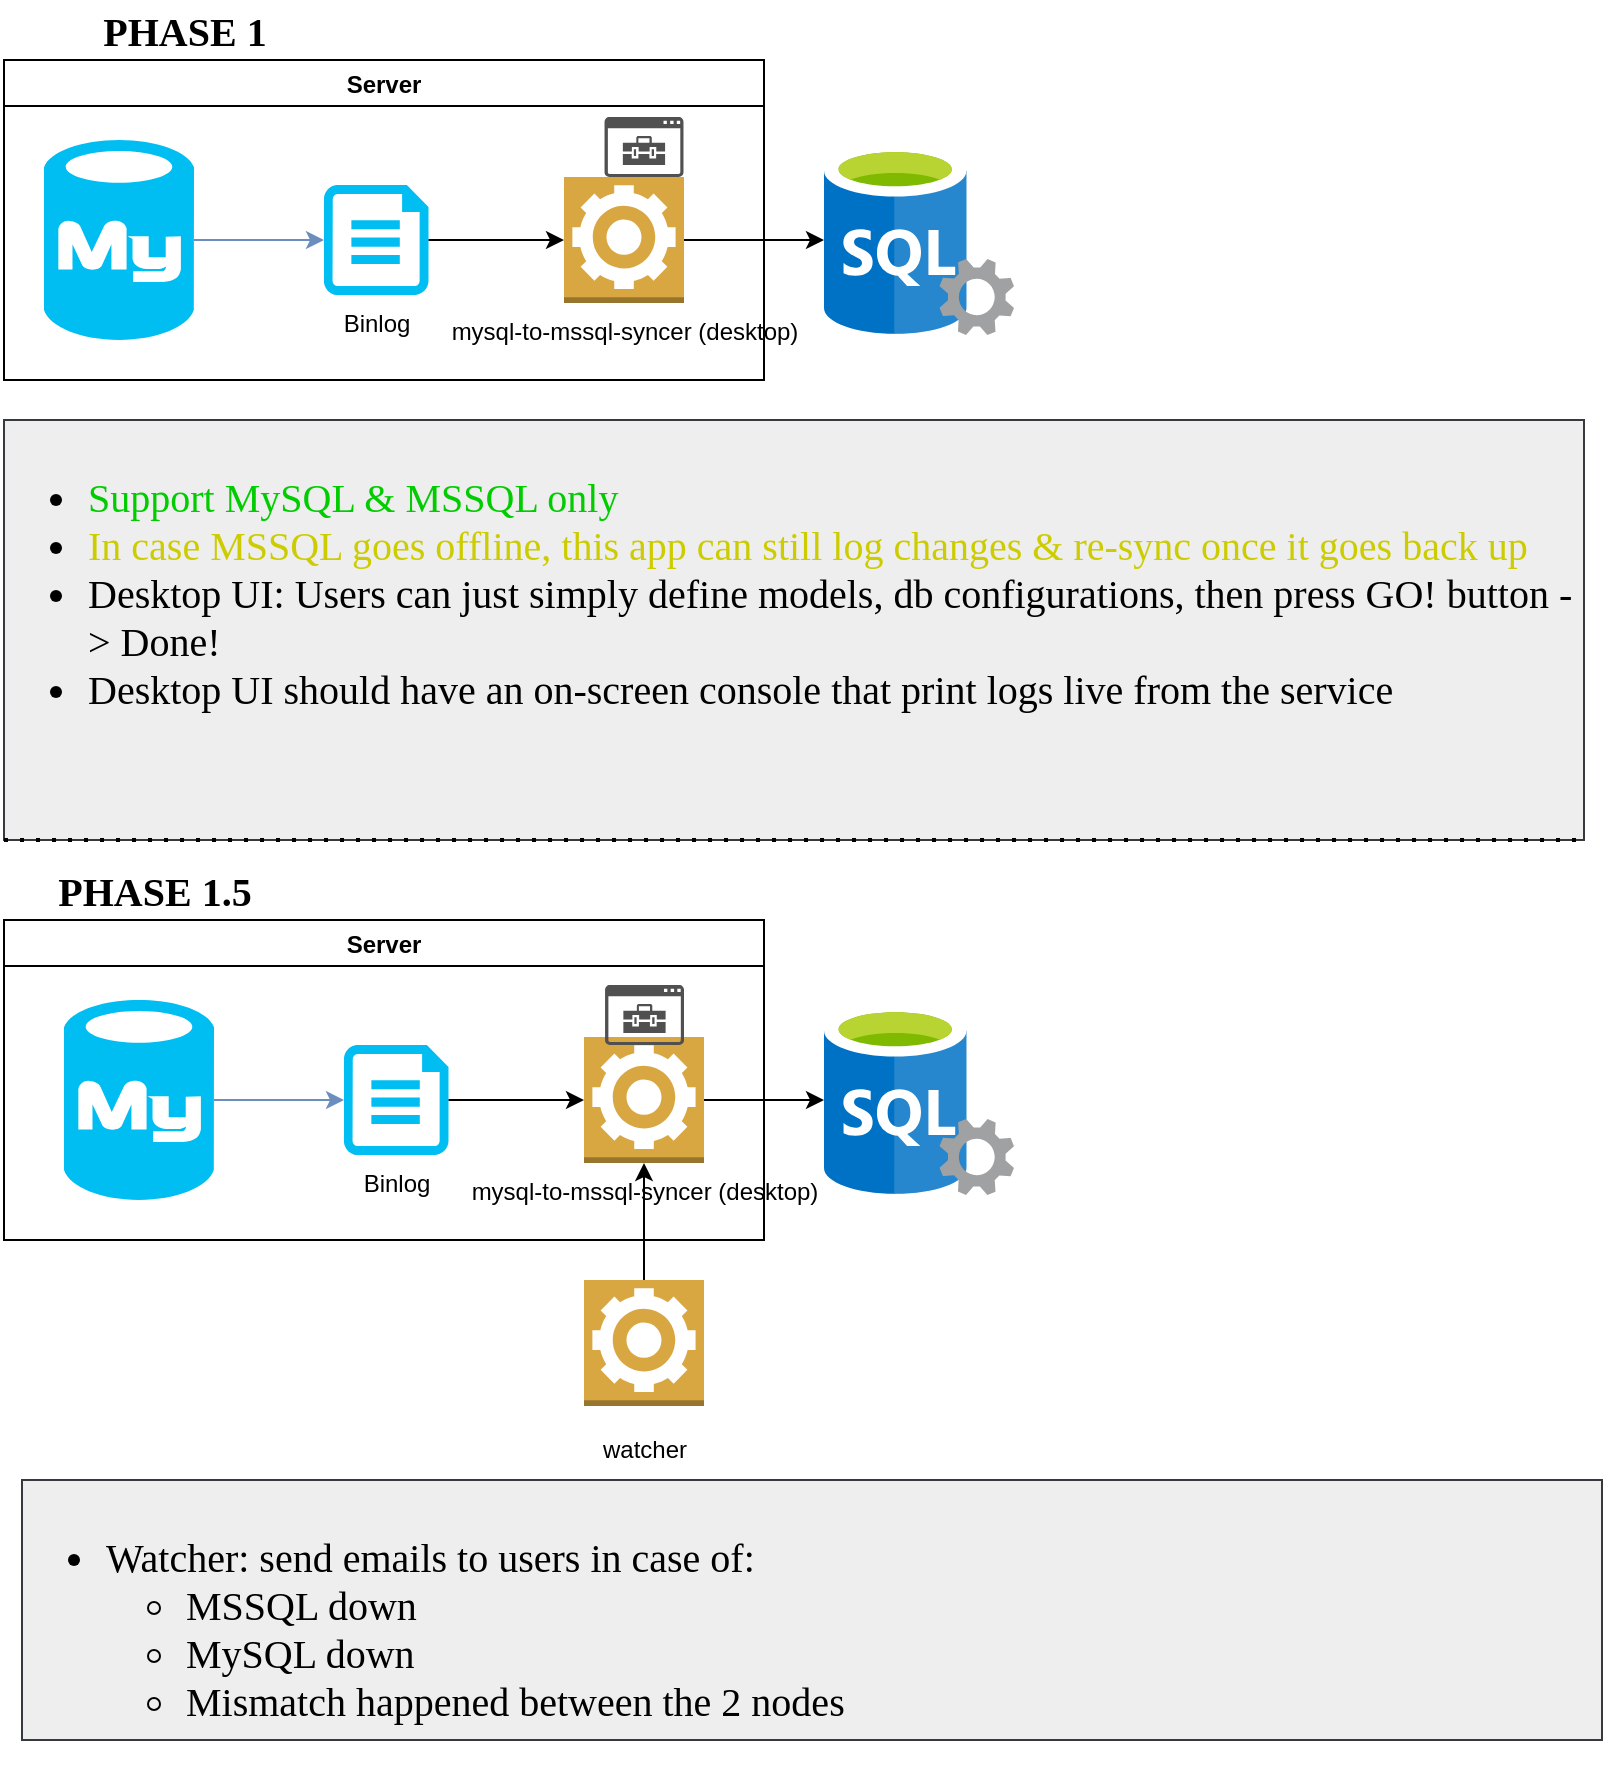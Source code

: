 <mxfile version="14.0.5" type="github">
  <diagram id="PQCgGNhLhsKNh2j2jryg" name="Page-1">
    <mxGraphModel dx="1422" dy="794" grid="1" gridSize="10" guides="1" tooltips="1" connect="1" arrows="1" fold="1" page="1" pageScale="1" pageWidth="827" pageHeight="1169" math="0" shadow="0">
      <root>
        <mxCell id="0" />
        <mxCell id="1" parent="0" />
        <mxCell id="wb1LMAFxjqWtD9bHAhWX-11" value="PHASE 1" style="text;html=1;align=center;verticalAlign=middle;resizable=0;points=[];autosize=1;fontStyle=1;fontFamily=Verdana;fontSize=20;" vertex="1" parent="1">
          <mxGeometry x="45" y="10" width="110" height="30" as="geometry" />
        </mxCell>
        <mxCell id="wb1LMAFxjqWtD9bHAhWX-16" value="" style="group" vertex="1" connectable="0" parent="1">
          <mxGeometry x="10" y="40" width="505" height="160" as="geometry" />
        </mxCell>
        <mxCell id="wb1LMAFxjqWtD9bHAhWX-1" value="" style="verticalLabelPosition=bottom;html=1;verticalAlign=top;align=center;strokeColor=none;fillColor=#00BEF2;shape=mxgraph.azure.mysql_database;" vertex="1" parent="wb1LMAFxjqWtD9bHAhWX-16">
          <mxGeometry x="20" y="40" width="75" height="100" as="geometry" />
        </mxCell>
        <mxCell id="wb1LMAFxjqWtD9bHAhWX-3" value="Binlog" style="verticalLabelPosition=bottom;html=1;verticalAlign=top;align=center;strokeColor=none;fillColor=#00BEF2;shape=mxgraph.azure.cloud_services_configuration_file;pointerEvents=1;" vertex="1" parent="wb1LMAFxjqWtD9bHAhWX-16">
          <mxGeometry x="160" y="62.5" width="52.25" height="55" as="geometry" />
        </mxCell>
        <mxCell id="wb1LMAFxjqWtD9bHAhWX-4" style="edgeStyle=orthogonalEdgeStyle;rounded=0;orthogonalLoop=1;jettySize=auto;html=1;entryX=0;entryY=0.5;entryDx=0;entryDy=0;entryPerimeter=0;fillColor=#dae8fc;strokeColor=#6c8ebf;" edge="1" parent="wb1LMAFxjqWtD9bHAhWX-16" source="wb1LMAFxjqWtD9bHAhWX-1" target="wb1LMAFxjqWtD9bHAhWX-3">
          <mxGeometry relative="1" as="geometry" />
        </mxCell>
        <mxCell id="wb1LMAFxjqWtD9bHAhWX-5" value="mysql-to-mssql-syncer (desktop)" style="outlineConnect=0;dashed=0;verticalLabelPosition=bottom;verticalAlign=top;align=center;html=1;shape=mxgraph.aws3.worker;fillColor=#D9A741;gradientColor=none;" vertex="1" parent="wb1LMAFxjqWtD9bHAhWX-16">
          <mxGeometry x="280" y="58.5" width="60" height="63" as="geometry" />
        </mxCell>
        <mxCell id="wb1LMAFxjqWtD9bHAhWX-6" style="edgeStyle=orthogonalEdgeStyle;rounded=0;orthogonalLoop=1;jettySize=auto;html=1;entryX=0;entryY=0.5;entryDx=0;entryDy=0;entryPerimeter=0;" edge="1" parent="wb1LMAFxjqWtD9bHAhWX-16" source="wb1LMAFxjqWtD9bHAhWX-3" target="wb1LMAFxjqWtD9bHAhWX-5">
          <mxGeometry relative="1" as="geometry" />
        </mxCell>
        <mxCell id="wb1LMAFxjqWtD9bHAhWX-7" value="" style="aspect=fixed;html=1;points=[];align=center;image;fontSize=12;image=img/lib/mscae/SQL_Servers.svg;" vertex="1" parent="wb1LMAFxjqWtD9bHAhWX-16">
          <mxGeometry x="410" y="42.5" width="95" height="95" as="geometry" />
        </mxCell>
        <mxCell id="wb1LMAFxjqWtD9bHAhWX-8" style="edgeStyle=orthogonalEdgeStyle;rounded=0;orthogonalLoop=1;jettySize=auto;html=1;" edge="1" parent="wb1LMAFxjqWtD9bHAhWX-16" source="wb1LMAFxjqWtD9bHAhWX-5" target="wb1LMAFxjqWtD9bHAhWX-7">
          <mxGeometry relative="1" as="geometry" />
        </mxCell>
        <mxCell id="wb1LMAFxjqWtD9bHAhWX-10" value="Server" style="swimlane;" vertex="1" parent="wb1LMAFxjqWtD9bHAhWX-16">
          <mxGeometry width="380" height="160" as="geometry">
            <mxRectangle x="110" y="200" width="70" height="23" as="alternateBounds" />
          </mxGeometry>
        </mxCell>
        <mxCell id="wb1LMAFxjqWtD9bHAhWX-29" value="" style="pointerEvents=1;shadow=0;dashed=0;html=1;strokeColor=none;labelPosition=center;verticalLabelPosition=bottom;verticalAlign=top;align=center;fillColor=#505050;shape=mxgraph.mscae.intune.intune_managed_app;fontFamily=Verdana;fontSize=20;" vertex="1" parent="wb1LMAFxjqWtD9bHAhWX-10">
          <mxGeometry x="300.27" y="28.5" width="39.47" height="30" as="geometry" />
        </mxCell>
        <mxCell id="wb1LMAFxjqWtD9bHAhWX-17" value="&lt;ul&gt;&lt;li&gt;&lt;font color=&quot;#00cc00&quot;&gt;Support MySQL &amp;amp; MSSQL only&lt;/font&gt;&lt;/li&gt;&lt;li&gt;&lt;font color=&quot;#cccc00&quot;&gt;In case MSSQL goes offline, this app can still log changes &amp;amp; re-sync once it goes back up&lt;/font&gt;&lt;/li&gt;&lt;li&gt;Desktop UI: Users can just simply define models, db configurations, then press GO! button -&amp;gt; Done!&lt;/li&gt;&lt;li&gt;Desktop UI should have an on-screen console that print logs live from the service&lt;br&gt;&lt;/li&gt;&lt;/ul&gt;" style="text;html=1;strokeColor=#36393d;fillColor=#eeeeee;align=left;verticalAlign=top;whiteSpace=wrap;rounded=0;fontFamily=Verdana;fontSize=20;" vertex="1" parent="1">
          <mxGeometry x="10" y="220" width="790" height="210" as="geometry" />
        </mxCell>
        <mxCell id="wb1LMAFxjqWtD9bHAhWX-18" value="" style="group" vertex="1" connectable="0" parent="1">
          <mxGeometry x="20" y="470" width="505" height="160" as="geometry" />
        </mxCell>
        <mxCell id="wb1LMAFxjqWtD9bHAhWX-19" value="" style="verticalLabelPosition=bottom;html=1;verticalAlign=top;align=center;strokeColor=none;fillColor=#00BEF2;shape=mxgraph.azure.mysql_database;" vertex="1" parent="wb1LMAFxjqWtD9bHAhWX-18">
          <mxGeometry x="20" y="40" width="75" height="100" as="geometry" />
        </mxCell>
        <mxCell id="wb1LMAFxjqWtD9bHAhWX-20" value="Binlog" style="verticalLabelPosition=bottom;html=1;verticalAlign=top;align=center;strokeColor=none;fillColor=#00BEF2;shape=mxgraph.azure.cloud_services_configuration_file;pointerEvents=1;" vertex="1" parent="wb1LMAFxjqWtD9bHAhWX-18">
          <mxGeometry x="160" y="62.5" width="52.25" height="55" as="geometry" />
        </mxCell>
        <mxCell id="wb1LMAFxjqWtD9bHAhWX-21" style="edgeStyle=orthogonalEdgeStyle;rounded=0;orthogonalLoop=1;jettySize=auto;html=1;entryX=0;entryY=0.5;entryDx=0;entryDy=0;entryPerimeter=0;fillColor=#dae8fc;strokeColor=#6c8ebf;" edge="1" parent="wb1LMAFxjqWtD9bHAhWX-18" source="wb1LMAFxjqWtD9bHAhWX-19" target="wb1LMAFxjqWtD9bHAhWX-20">
          <mxGeometry relative="1" as="geometry" />
        </mxCell>
        <mxCell id="wb1LMAFxjqWtD9bHAhWX-22" value="mysql-to-mssql-syncer (desktop)" style="outlineConnect=0;dashed=0;verticalLabelPosition=bottom;verticalAlign=top;align=center;html=1;shape=mxgraph.aws3.worker;fillColor=#D9A741;gradientColor=none;" vertex="1" parent="wb1LMAFxjqWtD9bHAhWX-18">
          <mxGeometry x="280" y="58.5" width="60" height="63" as="geometry" />
        </mxCell>
        <mxCell id="wb1LMAFxjqWtD9bHAhWX-23" style="edgeStyle=orthogonalEdgeStyle;rounded=0;orthogonalLoop=1;jettySize=auto;html=1;entryX=0;entryY=0.5;entryDx=0;entryDy=0;entryPerimeter=0;" edge="1" parent="wb1LMAFxjqWtD9bHAhWX-18" source="wb1LMAFxjqWtD9bHAhWX-20" target="wb1LMAFxjqWtD9bHAhWX-22">
          <mxGeometry relative="1" as="geometry" />
        </mxCell>
        <mxCell id="wb1LMAFxjqWtD9bHAhWX-24" value="" style="aspect=fixed;html=1;points=[];align=center;image;fontSize=12;image=img/lib/mscae/SQL_Servers.svg;" vertex="1" parent="wb1LMAFxjqWtD9bHAhWX-18">
          <mxGeometry x="400" y="42.5" width="95" height="95" as="geometry" />
        </mxCell>
        <mxCell id="wb1LMAFxjqWtD9bHAhWX-25" style="edgeStyle=orthogonalEdgeStyle;rounded=0;orthogonalLoop=1;jettySize=auto;html=1;" edge="1" parent="wb1LMAFxjqWtD9bHAhWX-18" source="wb1LMAFxjqWtD9bHAhWX-22" target="wb1LMAFxjqWtD9bHAhWX-24">
          <mxGeometry relative="1" as="geometry" />
        </mxCell>
        <mxCell id="wb1LMAFxjqWtD9bHAhWX-26" value="Server" style="swimlane;" vertex="1" parent="wb1LMAFxjqWtD9bHAhWX-18">
          <mxGeometry x="-10" width="380" height="160" as="geometry">
            <mxRectangle x="110" y="200" width="70" height="23" as="alternateBounds" />
          </mxGeometry>
        </mxCell>
        <mxCell id="wb1LMAFxjqWtD9bHAhWX-31" value="" style="pointerEvents=1;shadow=0;dashed=0;html=1;strokeColor=none;labelPosition=center;verticalLabelPosition=bottom;verticalAlign=top;align=center;fillColor=#505050;shape=mxgraph.mscae.intune.intune_managed_app;fontFamily=Verdana;fontSize=20;" vertex="1" parent="wb1LMAFxjqWtD9bHAhWX-26">
          <mxGeometry x="300.53" y="32.5" width="39.47" height="30" as="geometry" />
        </mxCell>
        <mxCell id="wb1LMAFxjqWtD9bHAhWX-27" value="" style="endArrow=none;dashed=1;html=1;dashPattern=1 3;strokeWidth=2;fontFamily=Verdana;fontSize=20;exitX=0;exitY=1;exitDx=0;exitDy=0;entryX=1;entryY=1;entryDx=0;entryDy=0;" edge="1" parent="1" source="wb1LMAFxjqWtD9bHAhWX-17" target="wb1LMAFxjqWtD9bHAhWX-17">
          <mxGeometry width="50" height="50" relative="1" as="geometry">
            <mxPoint x="320" y="430" as="sourcePoint" />
            <mxPoint x="370" y="380" as="targetPoint" />
          </mxGeometry>
        </mxCell>
        <mxCell id="wb1LMAFxjqWtD9bHAhWX-28" value="PHASE 1.5" style="text;html=1;align=center;verticalAlign=middle;resizable=0;points=[];autosize=1;fontStyle=1;fontFamily=Verdana;fontSize=20;" vertex="1" parent="1">
          <mxGeometry x="20" y="440" width="130" height="30" as="geometry" />
        </mxCell>
        <mxCell id="wb1LMAFxjqWtD9bHAhWX-33" style="edgeStyle=orthogonalEdgeStyle;rounded=0;orthogonalLoop=1;jettySize=auto;html=1;fontFamily=Verdana;fontSize=20;" edge="1" parent="1" source="wb1LMAFxjqWtD9bHAhWX-32" target="wb1LMAFxjqWtD9bHAhWX-22">
          <mxGeometry relative="1" as="geometry" />
        </mxCell>
        <mxCell id="wb1LMAFxjqWtD9bHAhWX-32" value="&lt;font face=&quot;Helvetica&quot;&gt;&lt;span style=&quot;font-size: 12px&quot;&gt;watcher&lt;/span&gt;&lt;/font&gt;" style="outlineConnect=0;dashed=0;verticalLabelPosition=bottom;verticalAlign=top;align=center;html=1;shape=mxgraph.aws3.worker;fillColor=#D9A741;gradientColor=none;fontFamily=Verdana;fontSize=20;" vertex="1" parent="1">
          <mxGeometry x="300" y="650" width="60" height="63" as="geometry" />
        </mxCell>
        <mxCell id="wb1LMAFxjqWtD9bHAhWX-36" value="&lt;ul&gt;&lt;li&gt;Watcher: send emails to users in case of:&lt;/li&gt;&lt;ul&gt;&lt;li&gt;MSSQL down&lt;/li&gt;&lt;li&gt;MySQL down&lt;/li&gt;&lt;li&gt;Mismatch happened between the 2 nodes&lt;/li&gt;&lt;/ul&gt;&lt;/ul&gt;" style="text;html=1;strokeColor=#36393d;fillColor=#eeeeee;align=left;verticalAlign=top;whiteSpace=wrap;rounded=0;fontFamily=Verdana;fontSize=20;" vertex="1" parent="1">
          <mxGeometry x="19" y="750" width="790" height="130" as="geometry" />
        </mxCell>
      </root>
    </mxGraphModel>
  </diagram>
</mxfile>